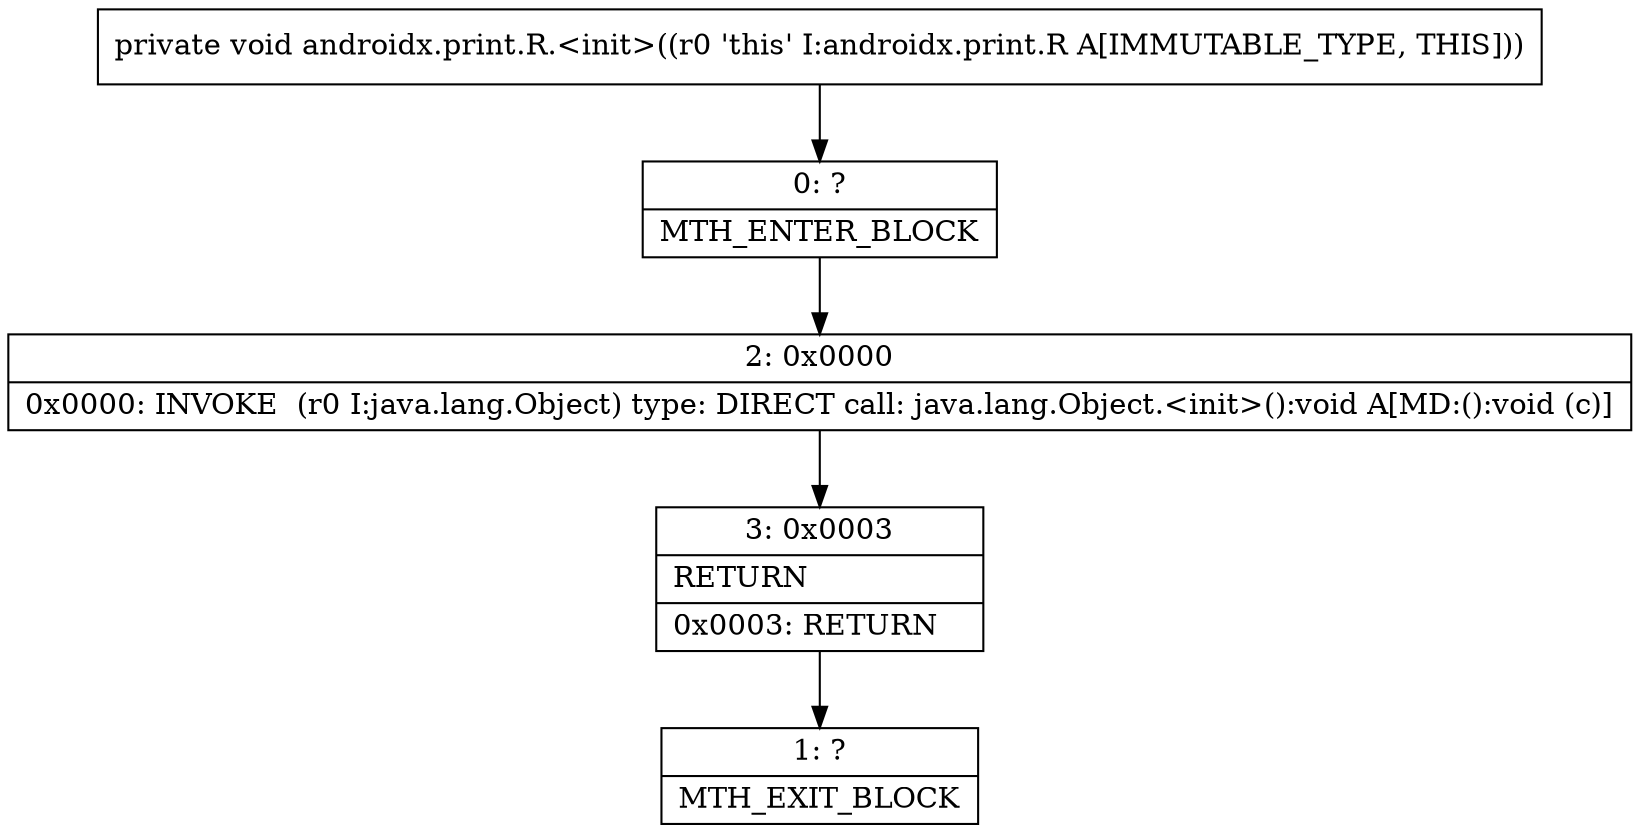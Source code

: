 digraph "CFG forandroidx.print.R.\<init\>()V" {
Node_0 [shape=record,label="{0\:\ ?|MTH_ENTER_BLOCK\l}"];
Node_2 [shape=record,label="{2\:\ 0x0000|0x0000: INVOKE  (r0 I:java.lang.Object) type: DIRECT call: java.lang.Object.\<init\>():void A[MD:():void (c)]\l}"];
Node_3 [shape=record,label="{3\:\ 0x0003|RETURN\l|0x0003: RETURN   \l}"];
Node_1 [shape=record,label="{1\:\ ?|MTH_EXIT_BLOCK\l}"];
MethodNode[shape=record,label="{private void androidx.print.R.\<init\>((r0 'this' I:androidx.print.R A[IMMUTABLE_TYPE, THIS])) }"];
MethodNode -> Node_0;Node_0 -> Node_2;
Node_2 -> Node_3;
Node_3 -> Node_1;
}


